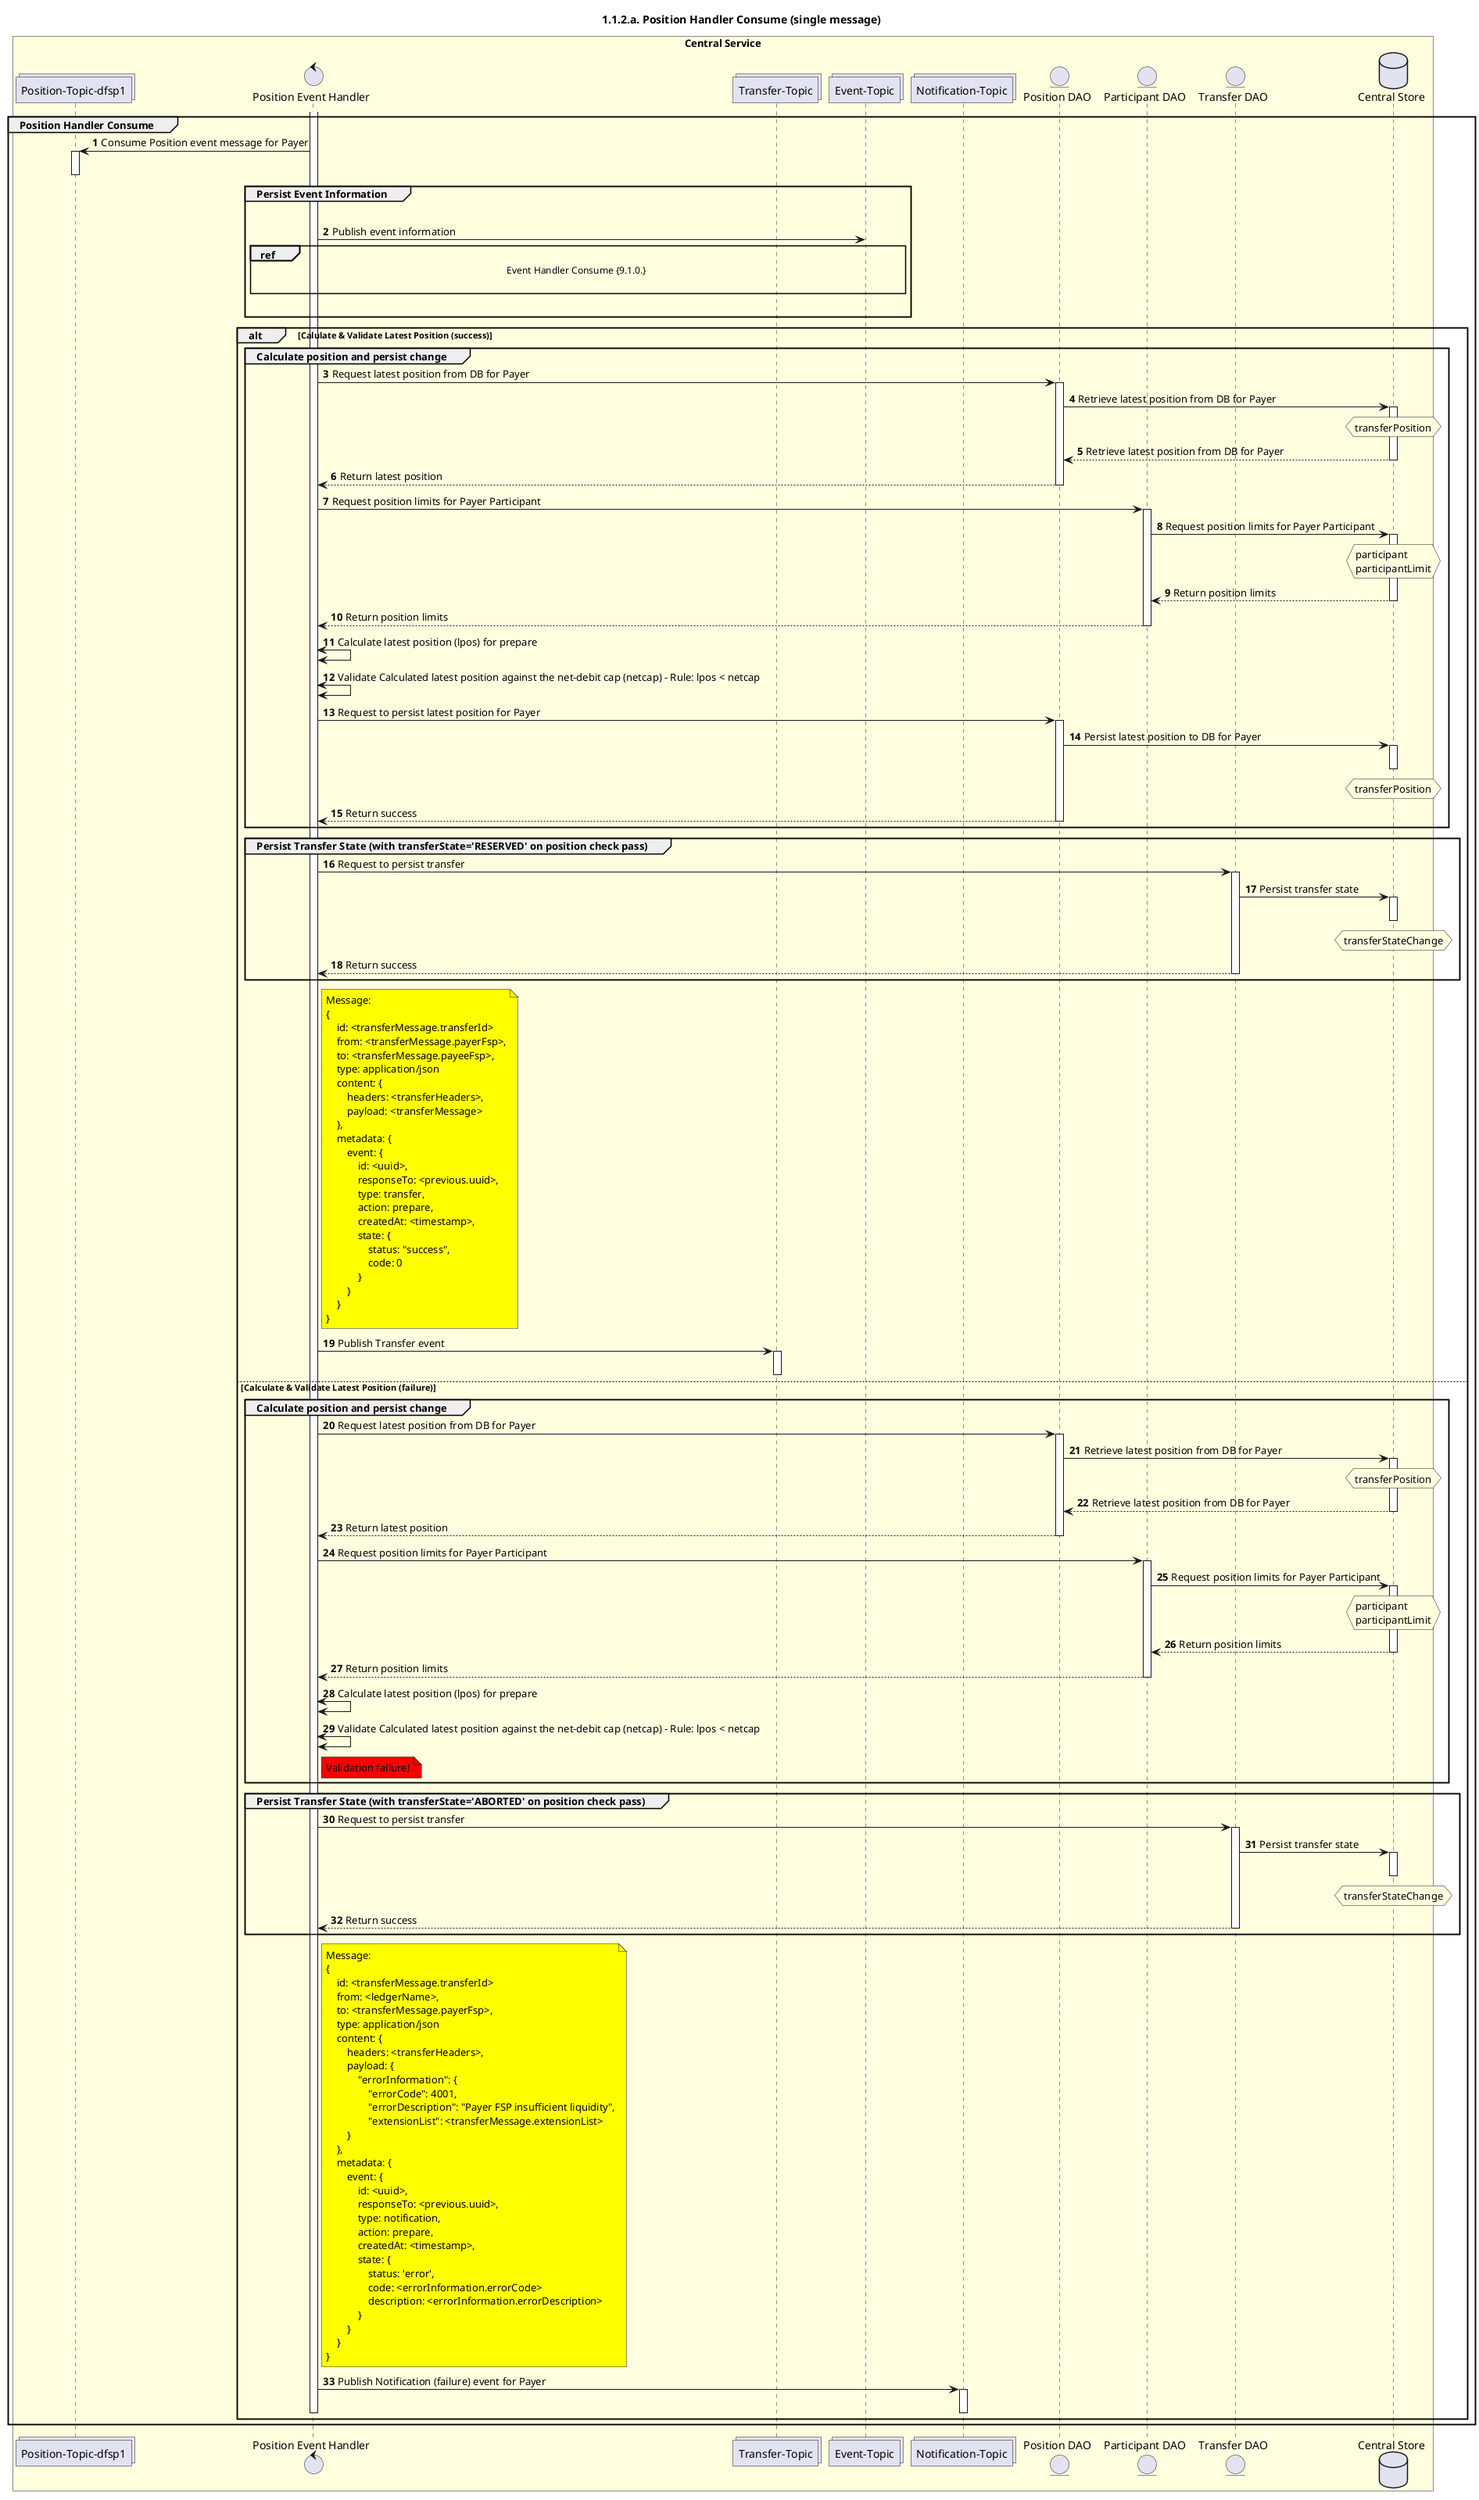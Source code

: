 @startuml
' declate title
title 1.1.2.a. Position Handler Consume (single message)

autonumber

' Actor Keys:
'   boundary - APIs/Interfaces, etc
'   collections - Kafka Topics
'   control - Kafka Consumers
'   entity - Database Access Objects
'   database - Database Persistance Store

' declare actors
collections "Position-Topic-dfsp1" as TOPIC_POSITION_DFSP1
control "Position Event Handler" as POS_HANDLER
collections "Transfer-Topic" as TOPIC_TRANSFERS
entity "Position DAO" as POS_DAO
collections "Event-Topic" as TOPIC_EVENTS
collections "Notification-Topic" as TOPIC_NOTIFICATIONS
entity "Participant DAO" as PARTICIPANT_DAO
entity "Transfer DAO" as TRANS_DAO
database "Central Store" as DB

box "Central Service" #LightYellow
    participant TOPIC_POSITION_DFSP1
    participant POS_HANDLER
    participant TOPIC_TRANSFERS
    participant TOPIC_EVENTS
    participant TOPIC_NOTIFICATIONS
    participant POS_DAO
    participant PARTICIPANT_DAO
    participant TRANS_DAO
    participant DB
end box

' start flow
activate POS_HANDLER
group Position Handler Consume
    TOPIC_POSITION_DFSP1 <- POS_HANDLER: Consume Position event message for Payer
    activate TOPIC_POSITION_DFSP1
    deactivate TOPIC_POSITION_DFSP1
    group Persist Event Information
        |||
        POS_HANDLER -> TOPIC_EVENTS: Publish event information
        ref over POS_HANDLER, TOPIC_EVENTS :  Event Handler Consume {9.1.0.} \n
        |||
    end

    alt Calulate & Validate Latest Position (success)
        group Calculate position and persist change
            POS_HANDLER -> POS_DAO: Request latest position from DB for Payer
            activate POS_DAO
            POS_DAO -> DB: Retrieve latest position from DB for Payer
            activate DB
            hnote over DB #lightyellow
                transferPosition
            end note
            DB --> POS_DAO: Retrieve latest position from DB for Payer
            deactivate DB
            POS_DAO --> POS_HANDLER: Return latest position
            deactivate POS_DAO

            POS_HANDLER -> PARTICIPANT_DAO: Request position limits for Payer Participant
            activate PARTICIPANT_DAO
            PARTICIPANT_DAO -> DB: Request position limits for Payer Participant
            activate DB
            hnote over DB #lightyellow
                participant
                participantLimit
            end note
            DB --> PARTICIPANT_DAO: Return position limits
            deactivate DB
            deactivate DB
            PARTICIPANT_DAO --> POS_HANDLER: Return position limits
            deactivate PARTICIPANT_DAO

            POS_HANDLER <-> POS_HANDLER: Calculate latest position (lpos) for prepare
            POS_HANDLER <-> POS_HANDLER: Validate Calculated latest position against the net-debit cap (netcap) - Rule: lpos < netcap
            
            POS_HANDLER -> POS_DAO: Request to persist latest position for Payer
            activate POS_DAO
            POS_DAO -> DB: Persist latest position to DB for Payer
            hnote over DB #lightyellow
                transferPosition
            end note
            activate DB
            deactivate DB
            POS_DAO --> POS_HANDLER: Return success
            deactivate POS_DAO
        end

        group Persist Transfer State (with transferState='RESERVED' on position check pass)
            POS_HANDLER -> TRANS_DAO: Request to persist transfer
            activate TRANS_DAO
            TRANS_DAO -> DB: Persist transfer state
            hnote over DB #lightyellow
                transferStateChange
            end note
            activate DB
            deactivate DB
            TRANS_DAO --> POS_HANDLER: Return success
            deactivate TRANS_DAO
        end

        note right of POS_HANDLER #yellow
            Message:
            {
                id: <transferMessage.transferId>
                from: <transferMessage.payerFsp>,
                to: <transferMessage.payeeFsp>,
                type: application/json
                content: {
                    headers: <transferHeaders>,
                    payload: <transferMessage>
                },
                metadata: {
                    event: {
                        id: <uuid>,
                        responseTo: <previous.uuid>,
                        type: transfer,
                        action: prepare,
                        createdAt: <timestamp>,
                        state: {
                            status: "success",
                            code: 0
                        }
                    }
                }
            }
        end note
        POS_HANDLER -> TOPIC_TRANSFERS: Publish Transfer event
        activate TOPIC_TRANSFERS
        deactivate TOPIC_TRANSFERS
    else Calculate & Validate Latest Position (failure)
        group Calculate position and persist change
            POS_HANDLER -> POS_DAO: Request latest position from DB for Payer
            activate POS_DAO
            POS_DAO -> DB: Retrieve latest position from DB for Payer
            activate DB
            hnote over DB #lightyellow
                transferPosition
            end note
            DB --> POS_DAO: Retrieve latest position from DB for Payer
            deactivate DB
            deactivate DB
            POS_DAO --> POS_HANDLER: Return latest position
            deactivate POS_DAO

            POS_HANDLER -> PARTICIPANT_DAO: Request position limits for Payer Participant
            activate PARTICIPANT_DAO
            PARTICIPANT_DAO -> DB: Request position limits for Payer Participant
            activate DB
            hnote over DB #lightyellow
                participant
                participantLimit
            end note
            DB --> PARTICIPANT_DAO: Return position limits
            deactivate DB
            deactivate DB
            PARTICIPANT_DAO --> POS_HANDLER: Return position limits
            deactivate PARTICIPANT_DAO

            POS_HANDLER <-> POS_HANDLER: Calculate latest position (lpos) for prepare
            POS_HANDLER <-> POS_HANDLER: Validate Calculated latest position against the net-debit cap (netcap) - Rule: lpos < netcap
            note right of POS_HANDLER #red: Validation failure!
        end
        
        group Persist Transfer State (with transferState='ABORTED' on position check pass)
            POS_HANDLER -> TRANS_DAO: Request to persist transfer
            activate TRANS_DAO
            TRANS_DAO -> DB: Persist transfer state
            hnote over DB #lightyellow
                transferStateChange
            end note
            activate DB
            deactivate DB
            TRANS_DAO --> POS_HANDLER: Return success
            deactivate TRANS_DAO
        end

        note right of POS_HANDLER #yellow
            Message:
            {
                id: <transferMessage.transferId>
                from: <ledgerName>,
                to: <transferMessage.payerFsp>,
                type: application/json
                content: {
                    headers: <transferHeaders>,
                    payload: {
                        "errorInformation": {
                            "errorCode": 4001,
                            "errorDescription": "Payer FSP insufficient liquidity",
                            "extensionList": <transferMessage.extensionList>
                    }
                },
                metadata: {
                    event: {
                        id: <uuid>,
                        responseTo: <previous.uuid>,
                        type: notification,
                        action: prepare,
                        createdAt: <timestamp>,
                        state: {
                            status: 'error',
                            code: <errorInformation.errorCode>
                            description: <errorInformation.errorDescription>
                        }
                    }
                }
            }
        end note
        POS_HANDLER -> TOPIC_NOTIFICATIONS: Publish Notification (failure) event for Payer
        activate TOPIC_NOTIFICATIONS
        deactivate TOPIC_NOTIFICATIONS
        deactivate POS_HANDLER
    end
end
deactivate POS_HANDLER
@enduml
